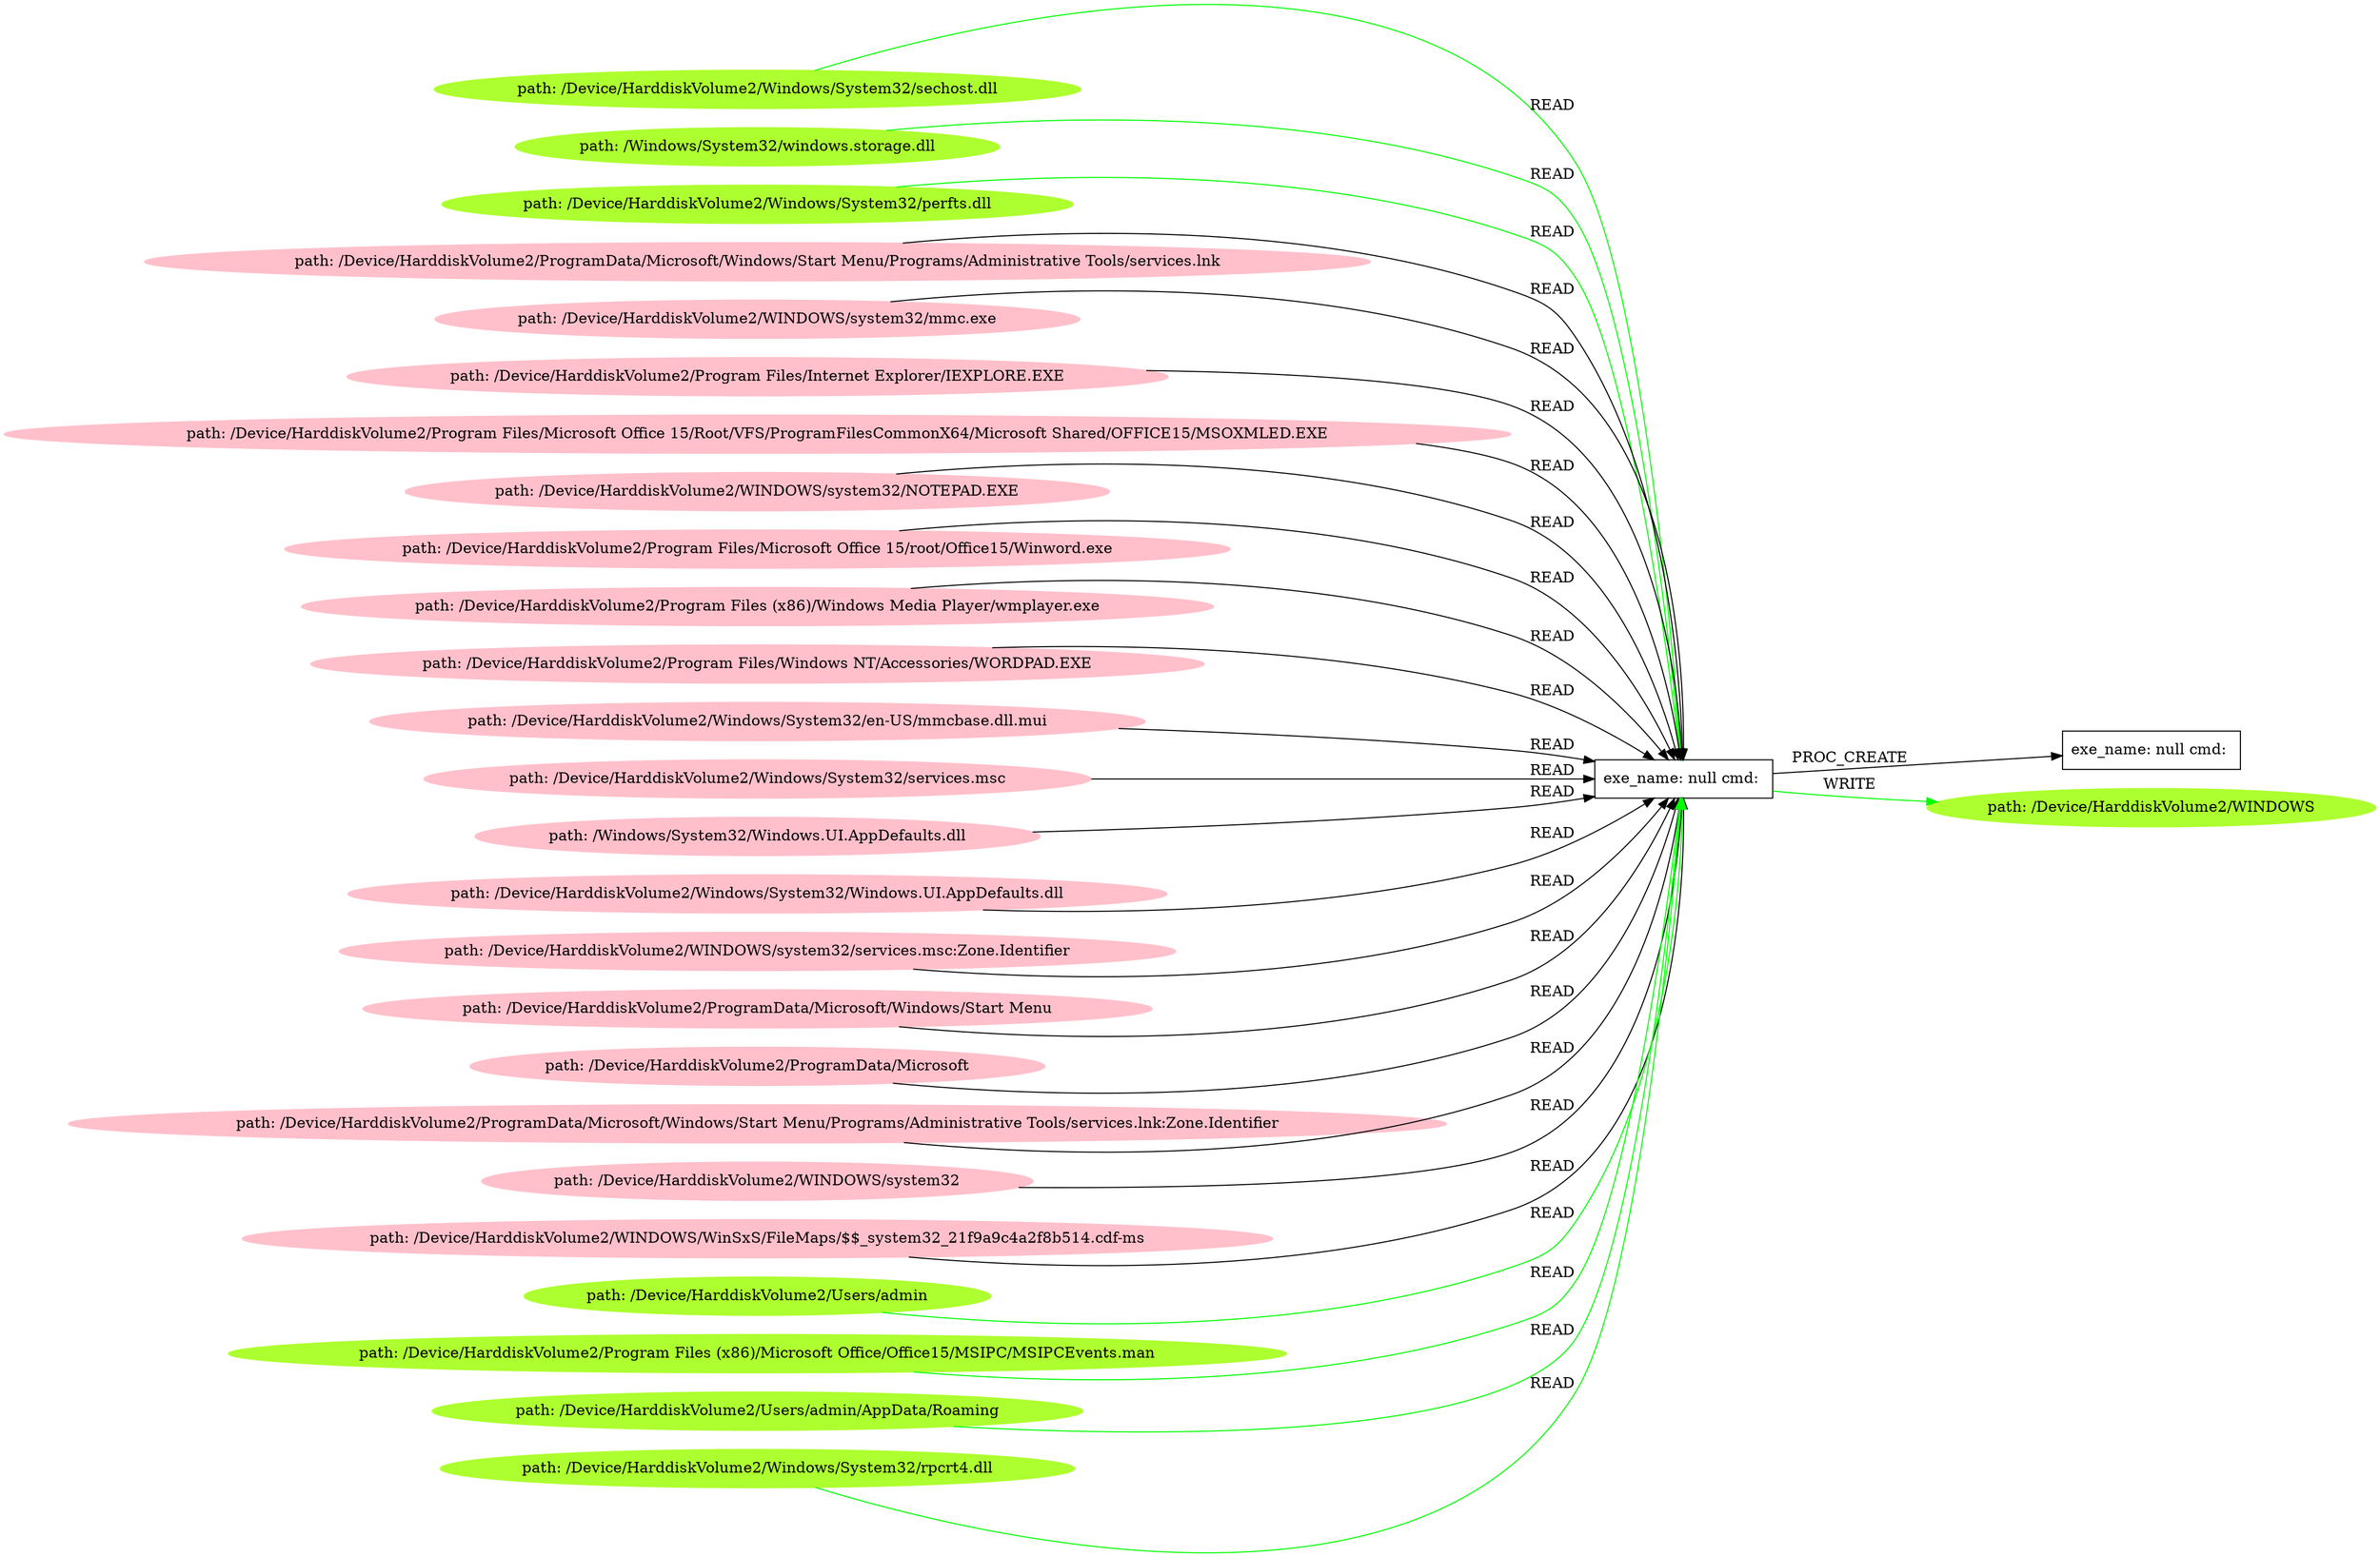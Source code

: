 digraph {
	rankdir=LR
	30 [label="path: /Device/HarddiskVolume2/Windows/System32/sechost.dll" color=greenyellow shape=oval style=filled]
	0 [label="exe_name: null cmd: " color=black shape=box style=solid]
	30 -> 0 [label=READ color=green]
	33 [label="path: /Windows/System32/windows.storage.dll" color=greenyellow shape=oval style=filled]
	0 [label="exe_name: null cmd: " color=black shape=box style=solid]
	33 -> 0 [label=READ color=green]
	29 [label="path: /Device/HarddiskVolume2/Windows/System32/perfts.dll" color=greenyellow shape=oval style=filled]
	0 [label="exe_name: null cmd: " color=black shape=box style=solid]
	29 -> 0 [label=READ color=green]
	13 [label="path: /Device/HarddiskVolume2/ProgramData/Microsoft/Windows/Start Menu/Programs/Administrative Tools/services.lnk" color=pink shape=oval style=filled]
	0 [label="exe_name: null cmd: " color=black shape=box style=solid]
	13 -> 0 [label=READ color=black]
	7 [label="path: /Device/HarddiskVolume2/WINDOWS/system32/mmc.exe" color=pink shape=oval style=filled]
	0 [label="exe_name: null cmd: " color=black shape=box style=solid]
	7 -> 0 [label=READ color=black]
	2 [label="path: /Device/HarddiskVolume2/Program Files/Internet Explorer/IEXPLORE.EXE" color=pink shape=oval style=filled]
	0 [label="exe_name: null cmd: " color=black shape=box style=solid]
	2 -> 0 [label=READ color=black]
	22 [label="path: /Device/HarddiskVolume2/Program Files/Microsoft Office 15/Root/VFS/ProgramFilesCommonX64/Microsoft Shared/OFFICE15/MSOXMLED.EXE" color=pink shape=oval style=filled]
	0 [label="exe_name: null cmd: " color=black shape=box style=solid]
	22 -> 0 [label=READ color=black]
	17 [label="path: /Device/HarddiskVolume2/WINDOWS/system32/NOTEPAD.EXE" color=pink shape=oval style=filled]
	0 [label="exe_name: null cmd: " color=black shape=box style=solid]
	17 -> 0 [label=READ color=black]
	14 [label="path: /Device/HarddiskVolume2/Program Files/Microsoft Office 15/root/Office15/Winword.exe" color=pink shape=oval style=filled]
	0 [label="exe_name: null cmd: " color=black shape=box style=solid]
	14 -> 0 [label=READ color=black]
	19 [label="path: /Device/HarddiskVolume2/Program Files (x86)/Windows Media Player/wmplayer.exe" color=pink shape=oval style=filled]
	0 [label="exe_name: null cmd: " color=black shape=box style=solid]
	19 -> 0 [label=READ color=black]
	11 [label="path: /Device/HarddiskVolume2/Program Files/Windows NT/Accessories/WORDPAD.EXE" color=pink shape=oval style=filled]
	0 [label="exe_name: null cmd: " color=black shape=box style=solid]
	11 -> 0 [label=READ color=black]
	6 [label="path: /Device/HarddiskVolume2/Windows/System32/en-US/mmcbase.dll.mui" color=pink shape=oval style=filled]
	0 [label="exe_name: null cmd: " color=black shape=box style=solid]
	6 -> 0 [label=READ color=black]
	16 [label="path: /Device/HarddiskVolume2/Windows/System32/services.msc" color=pink shape=oval style=filled]
	0 [label="exe_name: null cmd: " color=black shape=box style=solid]
	16 -> 0 [label=READ color=black]
	10 [label="path: /Windows/System32/Windows.UI.AppDefaults.dll" color=pink shape=oval style=filled]
	0 [label="exe_name: null cmd: " color=black shape=box style=solid]
	10 -> 0 [label=READ color=black]
	4 [label="path: /Device/HarddiskVolume2/Windows/System32/Windows.UI.AppDefaults.dll" color=pink shape=oval style=filled]
	0 [label="exe_name: null cmd: " color=black shape=box style=solid]
	4 -> 0 [label=READ color=black]
	21 [label="path: /Device/HarddiskVolume2/WINDOWS/system32/services.msc:Zone.Identifier" color=pink shape=oval style=filled]
	0 [label="exe_name: null cmd: " color=black shape=box style=solid]
	21 -> 0 [label=READ color=black]
	3 [label="path: /Device/HarddiskVolume2/ProgramData/Microsoft/Windows/Start Menu" color=pink shape=oval style=filled]
	0 [label="exe_name: null cmd: " color=black shape=box style=solid]
	3 -> 0 [label=READ color=black]
	5 [label="path: /Device/HarddiskVolume2/ProgramData/Microsoft" color=pink shape=oval style=filled]
	0 [label="exe_name: null cmd: " color=black shape=box style=solid]
	5 -> 0 [label=READ color=black]
	23 [label="path: /Device/HarddiskVolume2/ProgramData/Microsoft/Windows/Start Menu/Programs/Administrative Tools/services.lnk:Zone.Identifier" color=pink shape=oval style=filled]
	0 [label="exe_name: null cmd: " color=black shape=box style=solid]
	23 -> 0 [label=READ color=black]
	12 [label="path: /Device/HarddiskVolume2/WINDOWS/system32" color=pink shape=oval style=filled]
	0 [label="exe_name: null cmd: " color=black shape=box style=solid]
	12 -> 0 [label=READ color=black]
	15 [label="path: /Device/HarddiskVolume2/WINDOWS/WinSxS/FileMaps/$$_system32_21f9a9c4a2f8b514.cdf-ms" color=pink shape=oval style=filled]
	0 [label="exe_name: null cmd: " color=black shape=box style=solid]
	15 -> 0 [label=READ color=black]
	0 [label="exe_name: null cmd: " color=black shape=box style=solid]
	1 [label="exe_name: null cmd: " color=black shape=box style=solid]
	0 -> 1 [label=PROC_CREATE color=black]
	34 [label="path: /Device/HarddiskVolume2/Users/admin" color=greenyellow shape=oval style=filled]
	0 [label="exe_name: null cmd: " color=black shape=box style=solid]
	34 -> 0 [label=READ color=green]
	31 [label="path: /Device/HarddiskVolume2/Program Files (x86)/Microsoft Office/Office15/MSIPC/MSIPCEvents.man" color=greenyellow shape=oval style=filled]
	0 [label="exe_name: null cmd: " color=black shape=box style=solid]
	31 -> 0 [label=READ color=green]
	36 [label="path: /Device/HarddiskVolume2/Users/admin/AppData/Roaming" color=greenyellow shape=oval style=filled]
	0 [label="exe_name: null cmd: " color=black shape=box style=solid]
	36 -> 0 [label=READ color=green]
	0 [label="exe_name: null cmd: " color=black shape=box style=solid]
	35 [label="path: /Device/HarddiskVolume2/WINDOWS" color=greenyellow shape=oval style=filled]
	0 -> 35 [label=WRITE color=green]
	32 [label="path: /Device/HarddiskVolume2/Windows/System32/rpcrt4.dll" color=greenyellow shape=oval style=filled]
	0 [label="exe_name: null cmd: " color=black shape=box style=solid]
	32 -> 0 [label=READ color=green]
}
